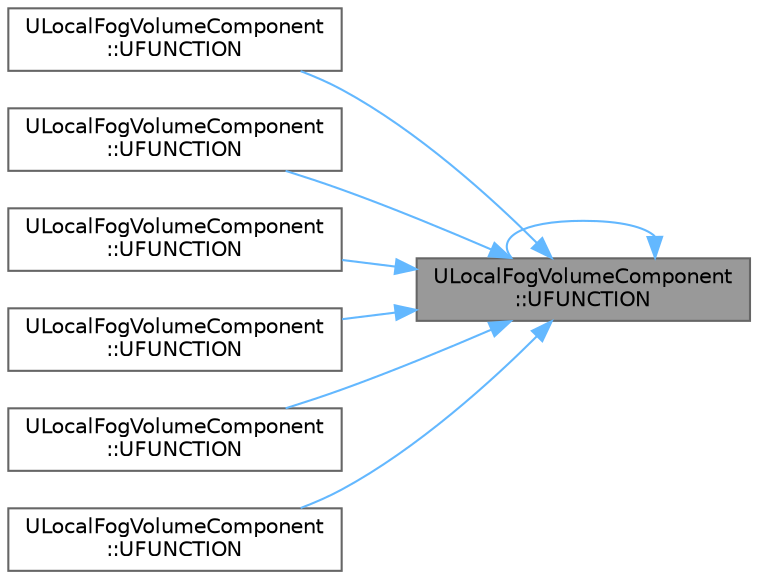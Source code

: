 digraph "ULocalFogVolumeComponent::UFUNCTION"
{
 // INTERACTIVE_SVG=YES
 // LATEX_PDF_SIZE
  bgcolor="transparent";
  edge [fontname=Helvetica,fontsize=10,labelfontname=Helvetica,labelfontsize=10];
  node [fontname=Helvetica,fontsize=10,shape=box,height=0.2,width=0.4];
  rankdir="RL";
  Node1 [id="Node000001",label="ULocalFogVolumeComponent\l::UFUNCTION",height=0.2,width=0.4,color="gray40", fillcolor="grey60", style="filled", fontcolor="black",tooltip=" "];
  Node1 -> Node2 [id="edge1_Node000001_Node000002",dir="back",color="steelblue1",style="solid",tooltip=" "];
  Node2 [id="Node000002",label="ULocalFogVolumeComponent\l::UFUNCTION",height=0.2,width=0.4,color="grey40", fillcolor="white", style="filled",URL="$da/d91/classULocalFogVolumeComponent.html#af4cccdc28c492efaf45236461b209989",tooltip=" "];
  Node1 -> Node3 [id="edge2_Node000001_Node000003",dir="back",color="steelblue1",style="solid",tooltip=" "];
  Node3 [id="Node000003",label="ULocalFogVolumeComponent\l::UFUNCTION",height=0.2,width=0.4,color="grey40", fillcolor="white", style="filled",URL="$da/d91/classULocalFogVolumeComponent.html#aa6fd86aeb866fbb2d9984305bacc9488",tooltip=" "];
  Node1 -> Node4 [id="edge3_Node000001_Node000004",dir="back",color="steelblue1",style="solid",tooltip=" "];
  Node4 [id="Node000004",label="ULocalFogVolumeComponent\l::UFUNCTION",height=0.2,width=0.4,color="grey40", fillcolor="white", style="filled",URL="$da/d91/classULocalFogVolumeComponent.html#a86a5afca7a26d34060d1c630131fddff",tooltip=" "];
  Node1 -> Node5 [id="edge4_Node000001_Node000005",dir="back",color="steelblue1",style="solid",tooltip=" "];
  Node5 [id="Node000005",label="ULocalFogVolumeComponent\l::UFUNCTION",height=0.2,width=0.4,color="grey40", fillcolor="white", style="filled",URL="$da/d91/classULocalFogVolumeComponent.html#a770d6fc1ea74f0c1c20cc130e0676305",tooltip=" "];
  Node1 -> Node6 [id="edge5_Node000001_Node000006",dir="back",color="steelblue1",style="solid",tooltip=" "];
  Node6 [id="Node000006",label="ULocalFogVolumeComponent\l::UFUNCTION",height=0.2,width=0.4,color="grey40", fillcolor="white", style="filled",URL="$da/d91/classULocalFogVolumeComponent.html#a2db675ea25c35f25d3eaaccc96203dca",tooltip=" "];
  Node1 -> Node7 [id="edge6_Node000001_Node000007",dir="back",color="steelblue1",style="solid",tooltip=" "];
  Node7 [id="Node000007",label="ULocalFogVolumeComponent\l::UFUNCTION",height=0.2,width=0.4,color="grey40", fillcolor="white", style="filled",URL="$da/d91/classULocalFogVolumeComponent.html#a1e8ad038d08a3922d9a2901f7a5af035",tooltip=" "];
  Node1 -> Node1 [id="edge7_Node000001_Node000001",dir="back",color="steelblue1",style="solid",tooltip=" "];
}
